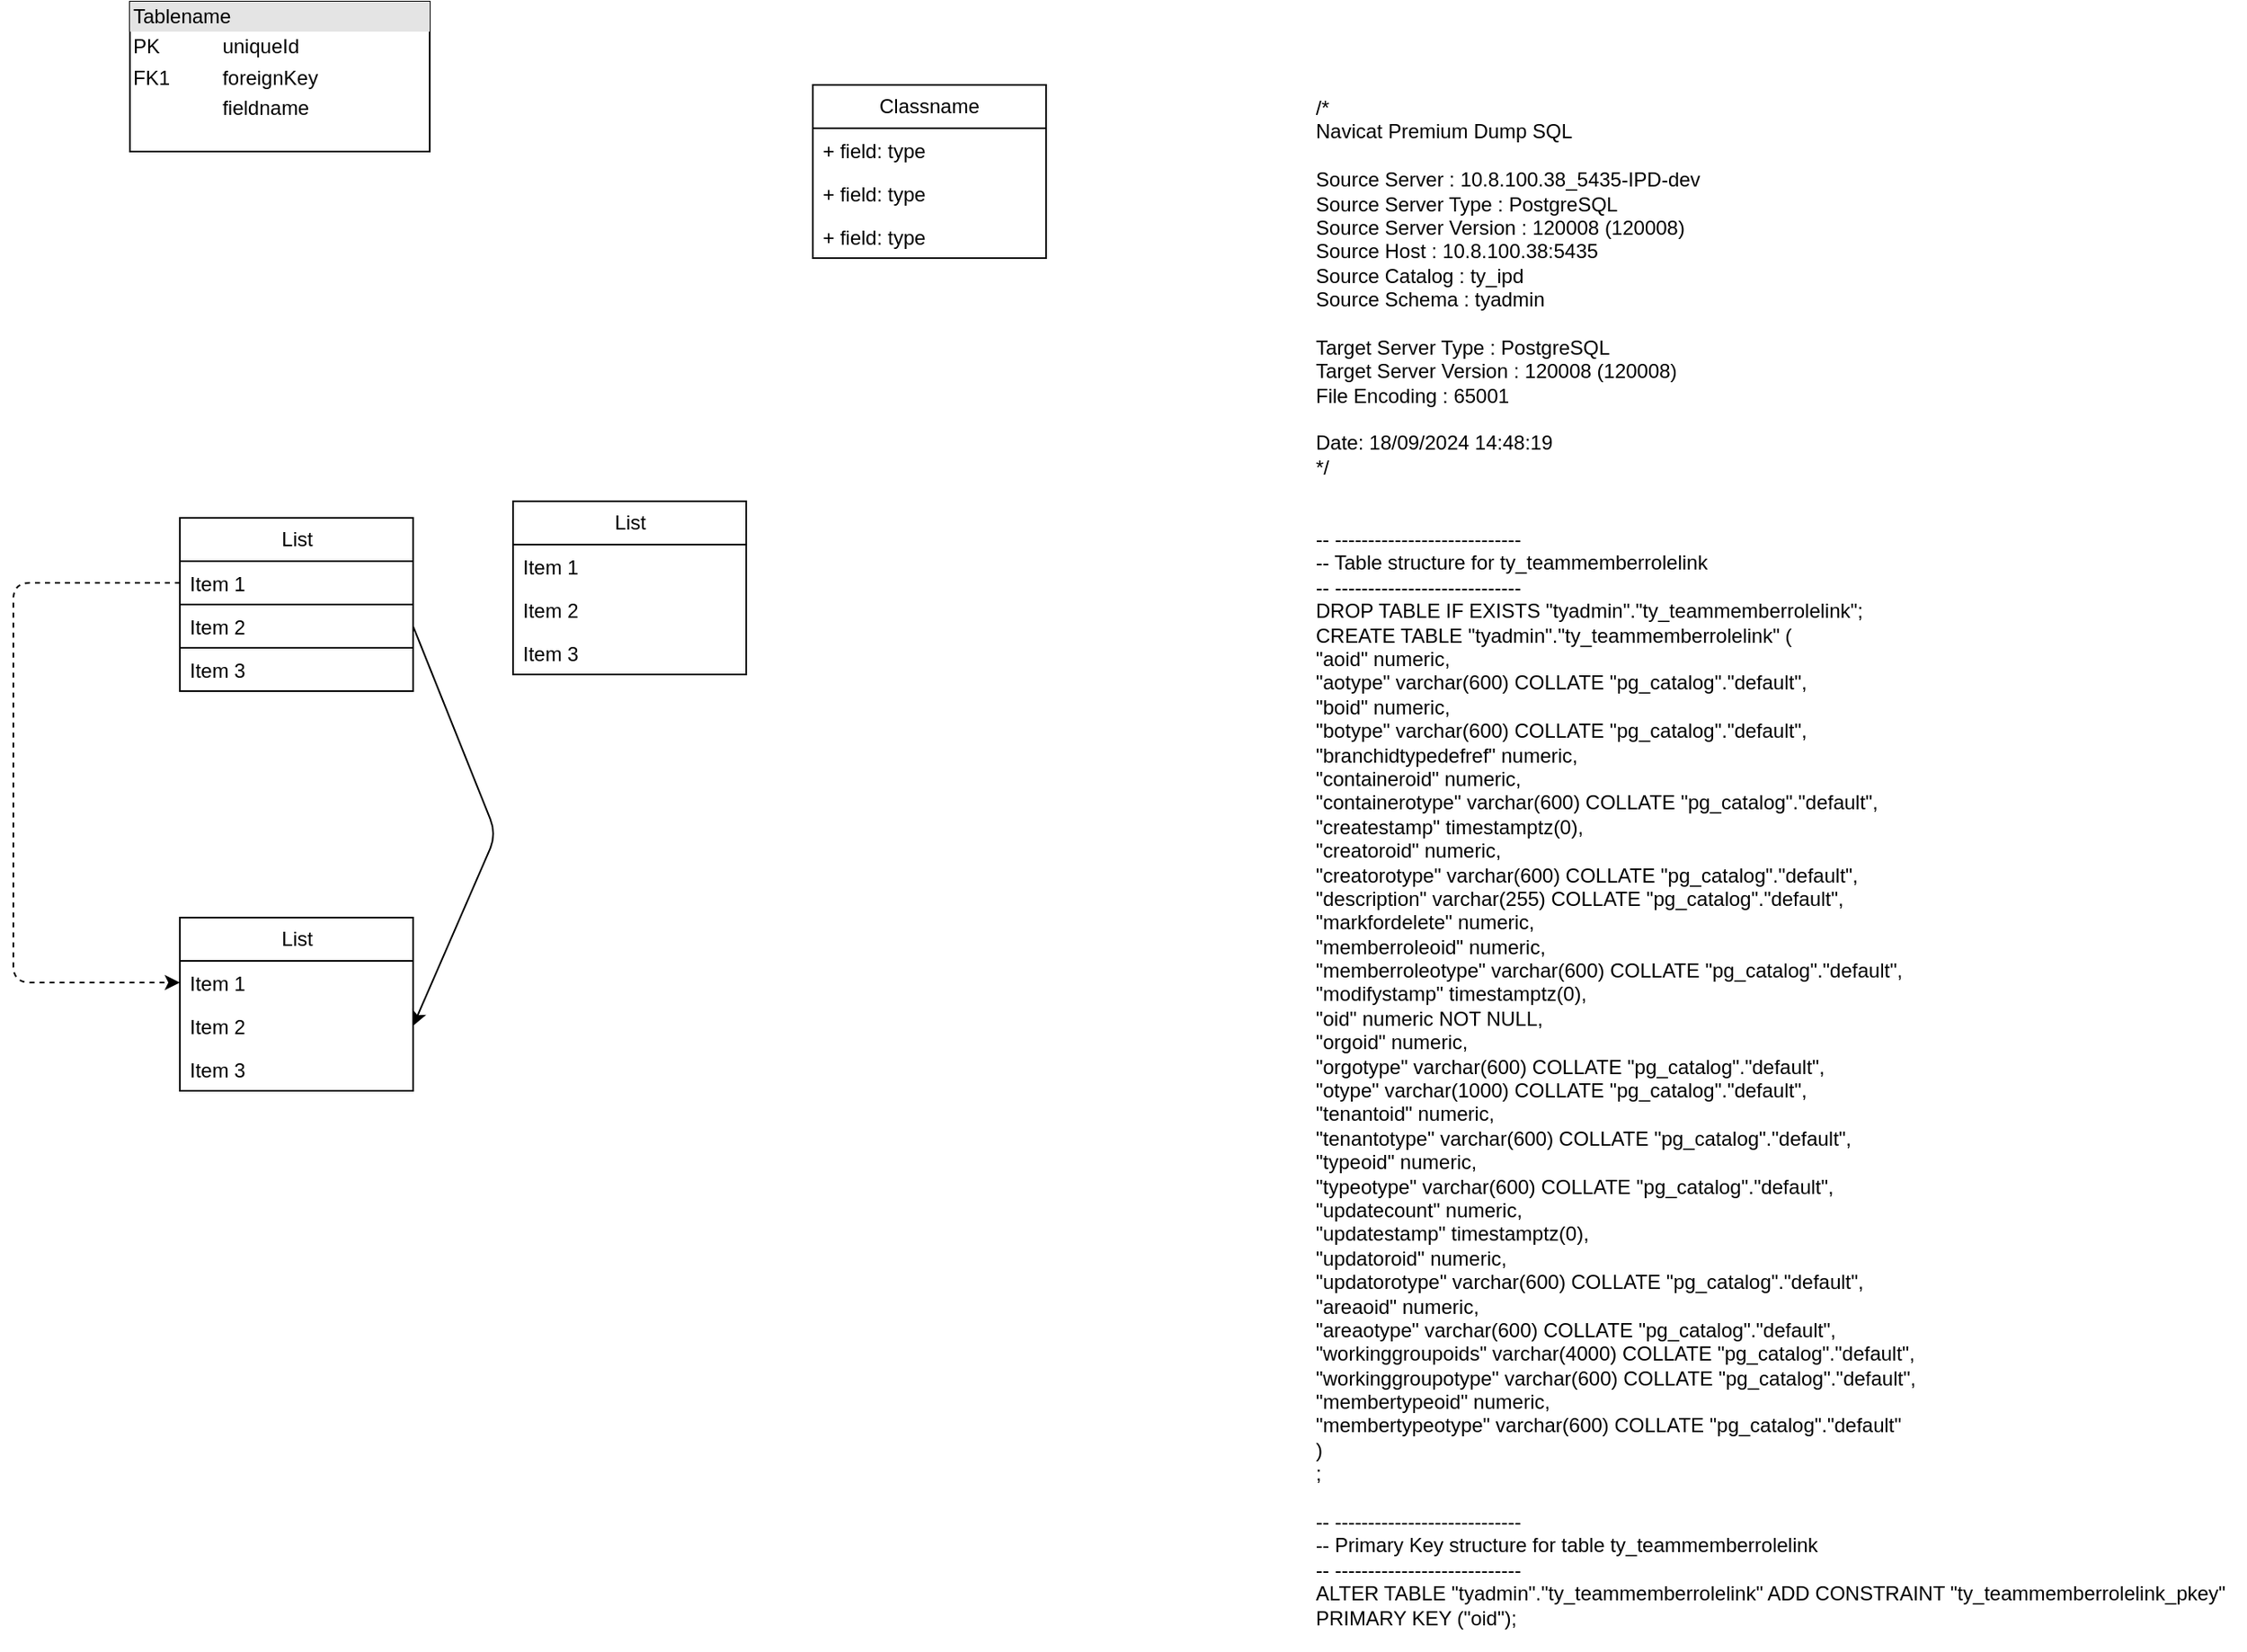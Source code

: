 <mxfile version="24.7.14">
  <diagram id="9oCVuvD1cJJCwlHX_xW_" name="第 1 页">
    <mxGraphModel dx="2066" dy="1149" grid="1" gridSize="10" guides="1" tooltips="1" connect="1" arrows="1" fold="1" page="1" pageScale="1" pageWidth="3300" pageHeight="4681" math="0" shadow="0">
      <root>
        <mxCell id="0" />
        <mxCell id="1" parent="0" />
        <mxCell id="2" value="List" style="swimlane;fontStyle=0;childLayout=stackLayout;horizontal=1;startSize=26;fillColor=none;horizontalStack=0;resizeParent=1;resizeParentMax=0;resizeLast=0;collapsible=1;marginBottom=0;html=1;" parent="1" vertex="1">
          <mxGeometry x="230" y="450" width="140" height="104" as="geometry">
            <mxRectangle x="230" y="450" width="60" height="30" as="alternateBounds" />
          </mxGeometry>
        </mxCell>
        <mxCell id="3" value="Item 1" style="text;align=left;verticalAlign=top;spacingLeft=4;spacingRight=4;overflow=hidden;rotatable=0;points=[[0,0.5],[1,0.5]];portConstraint=eastwest;whiteSpace=wrap;html=1;dashed=1;strokeWidth=1;" parent="2" vertex="1">
          <mxGeometry y="26" width="140" height="26" as="geometry" />
        </mxCell>
        <mxCell id="4" value="Item 2" style="text;strokeColor=default;fillColor=none;align=left;verticalAlign=top;spacingLeft=4;spacingRight=4;overflow=hidden;rotatable=0;points=[[0,0.5],[1,0.5]];portConstraint=eastwest;whiteSpace=wrap;html=1;" parent="2" vertex="1">
          <mxGeometry y="52" width="140" height="26" as="geometry" />
        </mxCell>
        <mxCell id="5" value="Item 3" style="text;strokeColor=none;fillColor=none;align=left;verticalAlign=top;spacingLeft=4;spacingRight=4;overflow=hidden;rotatable=0;points=[[0,0.5],[1,0.5]];portConstraint=eastwest;whiteSpace=wrap;html=1;" parent="2" vertex="1">
          <mxGeometry y="78" width="140" height="26" as="geometry" />
        </mxCell>
        <mxCell id="6" value="List" style="swimlane;fontStyle=0;childLayout=stackLayout;horizontal=1;startSize=26;fillColor=none;horizontalStack=0;resizeParent=1;resizeParentMax=0;resizeLast=0;collapsible=1;marginBottom=0;html=1;" parent="1" vertex="1">
          <mxGeometry x="430" y="440" width="140" height="104" as="geometry" />
        </mxCell>
        <mxCell id="7" value="Item 1" style="text;strokeColor=none;fillColor=none;align=left;verticalAlign=top;spacingLeft=4;spacingRight=4;overflow=hidden;rotatable=0;points=[[0,0.5],[1,0.5]];portConstraint=eastwest;whiteSpace=wrap;html=1;" parent="6" vertex="1">
          <mxGeometry y="26" width="140" height="26" as="geometry" />
        </mxCell>
        <mxCell id="8" value="Item 2" style="text;strokeColor=none;fillColor=none;align=left;verticalAlign=top;spacingLeft=4;spacingRight=4;overflow=hidden;rotatable=0;points=[[0,0.5],[1,0.5]];portConstraint=eastwest;whiteSpace=wrap;html=1;" parent="6" vertex="1">
          <mxGeometry y="52" width="140" height="26" as="geometry" />
        </mxCell>
        <mxCell id="9" value="Item 3" style="text;strokeColor=none;fillColor=none;align=left;verticalAlign=top;spacingLeft=4;spacingRight=4;overflow=hidden;rotatable=0;points=[[0,0.5],[1,0.5]];portConstraint=eastwest;whiteSpace=wrap;html=1;" parent="6" vertex="1">
          <mxGeometry y="78" width="140" height="26" as="geometry" />
        </mxCell>
        <mxCell id="10" value="List" style="swimlane;fontStyle=0;childLayout=stackLayout;horizontal=1;startSize=26;fillColor=none;horizontalStack=0;resizeParent=1;resizeParentMax=0;resizeLast=0;collapsible=1;marginBottom=0;html=1;" parent="1" vertex="1">
          <mxGeometry x="230" y="690" width="140" height="104" as="geometry" />
        </mxCell>
        <mxCell id="11" value="Item 1" style="text;strokeColor=none;fillColor=none;align=left;verticalAlign=top;spacingLeft=4;spacingRight=4;overflow=hidden;rotatable=0;points=[[0,0.5],[1,0.5]];portConstraint=eastwest;whiteSpace=wrap;html=1;" parent="10" vertex="1">
          <mxGeometry y="26" width="140" height="26" as="geometry" />
        </mxCell>
        <mxCell id="12" value="Item 2" style="text;strokeColor=none;fillColor=none;align=left;verticalAlign=top;spacingLeft=4;spacingRight=4;overflow=hidden;rotatable=0;points=[[0,0.5],[1,0.5]];portConstraint=eastwest;whiteSpace=wrap;html=1;" parent="10" vertex="1">
          <mxGeometry y="52" width="140" height="26" as="geometry" />
        </mxCell>
        <mxCell id="13" value="Item 3" style="text;strokeColor=none;fillColor=none;align=left;verticalAlign=top;spacingLeft=4;spacingRight=4;overflow=hidden;rotatable=0;points=[[0,0.5],[1,0.5]];portConstraint=eastwest;whiteSpace=wrap;html=1;" parent="10" vertex="1">
          <mxGeometry y="78" width="140" height="26" as="geometry" />
        </mxCell>
        <mxCell id="14" style="edgeStyle=elbowEdgeStyle;html=1;entryX=0;entryY=0.5;entryDx=0;entryDy=0;exitX=0;exitY=0.5;exitDx=0;exitDy=0;elbow=vertical;dashed=1;" parent="1" source="3" target="11" edge="1">
          <mxGeometry relative="1" as="geometry">
            <Array as="points">
              <mxPoint x="130" y="610" />
              <mxPoint x="160" y="610" />
            </Array>
          </mxGeometry>
        </mxCell>
        <mxCell id="15" style="edgeStyle=none;html=1;entryX=1;entryY=0.5;entryDx=0;entryDy=0;exitX=1;exitY=0.5;exitDx=0;exitDy=0;" parent="1" source="4" target="12" edge="1">
          <mxGeometry relative="1" as="geometry">
            <Array as="points">
              <mxPoint x="420" y="640" />
            </Array>
          </mxGeometry>
        </mxCell>
        <mxCell id="F6Se_RthvlSx6g1dxf2c-15" value="/*&#xa; Navicat Premium Dump SQL&#xa;&#xa; Source Server         : 10.8.100.38_5435-IPD-dev&#xa; Source Server Type    : PostgreSQL&#xa; Source Server Version : 120008 (120008)&#xa; Source Host           : 10.8.100.38:5435&#xa; Source Catalog        : ty_ipd&#xa; Source Schema         : tyadmin&#xa;&#xa; Target Server Type    : PostgreSQL&#xa; Target Server Version : 120008 (120008)&#xa; File Encoding         : 65001&#xa;&#xa; Date: 18/09/2024 14:48:19&#xa;*/&#xa;&#xa;&#xa;-- ----------------------------&#xa;-- Table structure for ty_teammemberrolelink&#xa;-- ----------------------------&#xa;DROP TABLE IF EXISTS &quot;tyadmin&quot;.&quot;ty_teammemberrolelink&quot;;&#xa;CREATE TABLE &quot;tyadmin&quot;.&quot;ty_teammemberrolelink&quot; (&#xa;  &quot;aoid&quot; numeric,&#xa;  &quot;aotype&quot; varchar(600) COLLATE &quot;pg_catalog&quot;.&quot;default&quot;,&#xa;  &quot;boid&quot; numeric,&#xa;  &quot;botype&quot; varchar(600) COLLATE &quot;pg_catalog&quot;.&quot;default&quot;,&#xa;  &quot;branchidtypedefref&quot; numeric,&#xa;  &quot;containeroid&quot; numeric,&#xa;  &quot;containerotype&quot; varchar(600) COLLATE &quot;pg_catalog&quot;.&quot;default&quot;,&#xa;  &quot;createstamp&quot; timestamptz(0),&#xa;  &quot;creatoroid&quot; numeric,&#xa;  &quot;creatorotype&quot; varchar(600) COLLATE &quot;pg_catalog&quot;.&quot;default&quot;,&#xa;  &quot;description&quot; varchar(255) COLLATE &quot;pg_catalog&quot;.&quot;default&quot;,&#xa;  &quot;markfordelete&quot; numeric,&#xa;  &quot;memberroleoid&quot; numeric,&#xa;  &quot;memberroleotype&quot; varchar(600) COLLATE &quot;pg_catalog&quot;.&quot;default&quot;,&#xa;  &quot;modifystamp&quot; timestamptz(0),&#xa;  &quot;oid&quot; numeric NOT NULL,&#xa;  &quot;orgoid&quot; numeric,&#xa;  &quot;orgotype&quot; varchar(600) COLLATE &quot;pg_catalog&quot;.&quot;default&quot;,&#xa;  &quot;otype&quot; varchar(1000) COLLATE &quot;pg_catalog&quot;.&quot;default&quot;,&#xa;  &quot;tenantoid&quot; numeric,&#xa;  &quot;tenantotype&quot; varchar(600) COLLATE &quot;pg_catalog&quot;.&quot;default&quot;,&#xa;  &quot;typeoid&quot; numeric,&#xa;  &quot;typeotype&quot; varchar(600) COLLATE &quot;pg_catalog&quot;.&quot;default&quot;,&#xa;  &quot;updatecount&quot; numeric,&#xa;  &quot;updatestamp&quot; timestamptz(0),&#xa;  &quot;updatoroid&quot; numeric,&#xa;  &quot;updatorotype&quot; varchar(600) COLLATE &quot;pg_catalog&quot;.&quot;default&quot;,&#xa;  &quot;areaoid&quot; numeric,&#xa;  &quot;areaotype&quot; varchar(600) COLLATE &quot;pg_catalog&quot;.&quot;default&quot;,&#xa;  &quot;workinggroupoids&quot; varchar(4000) COLLATE &quot;pg_catalog&quot;.&quot;default&quot;,&#xa;  &quot;workinggroupotype&quot; varchar(600) COLLATE &quot;pg_catalog&quot;.&quot;default&quot;,&#xa;  &quot;membertypeoid&quot; numeric,&#xa;  &quot;membertypeotype&quot; varchar(600) COLLATE &quot;pg_catalog&quot;.&quot;default&quot;&#xa;)&#xa;;&#xa;&#xa;-- ----------------------------&#xa;-- Primary Key structure for table ty_teammemberrolelink&#xa;-- ----------------------------&#xa;ALTER TABLE &quot;tyadmin&quot;.&quot;ty_teammemberrolelink&quot; ADD CONSTRAINT &quot;ty_teammemberrolelink_pkey&quot; PRIMARY KEY (&quot;oid&quot;);" style="text;whiteSpace=wrap;html=1;" vertex="1" parent="1">
          <mxGeometry x="910" y="190" width="560" height="940" as="geometry" />
        </mxCell>
        <mxCell id="F6Se_RthvlSx6g1dxf2c-16" value="&lt;div style=&quot;box-sizing:border-box;width:100%;background:#e4e4e4;padding:2px;&quot;&gt;Tablename&lt;/div&gt;&lt;table style=&quot;width:100%;font-size:1em;&quot; cellpadding=&quot;2&quot; cellspacing=&quot;0&quot;&gt;&lt;tr&gt;&lt;td&gt;PK&lt;/td&gt;&lt;td&gt;uniqueId&lt;/td&gt;&lt;/tr&gt;&lt;tr&gt;&lt;td&gt;FK1&lt;/td&gt;&lt;td&gt;foreignKey&lt;/td&gt;&lt;/tr&gt;&lt;tr&gt;&lt;td&gt;&lt;/td&gt;&lt;td&gt;fieldname&lt;/td&gt;&lt;/tr&gt;&lt;/table&gt;" style="verticalAlign=top;align=left;overflow=fill;html=1;whiteSpace=wrap;" vertex="1" parent="1">
          <mxGeometry x="200" y="140" width="180" height="90" as="geometry" />
        </mxCell>
        <mxCell id="F6Se_RthvlSx6g1dxf2c-17" value="Classname" style="swimlane;fontStyle=0;childLayout=stackLayout;horizontal=1;startSize=26;fillColor=none;horizontalStack=0;resizeParent=1;resizeParentMax=0;resizeLast=0;collapsible=1;marginBottom=0;whiteSpace=wrap;html=1;" vertex="1" parent="1">
          <mxGeometry x="610" y="190" width="140" height="104" as="geometry" />
        </mxCell>
        <mxCell id="F6Se_RthvlSx6g1dxf2c-18" value="+ field: type" style="text;strokeColor=none;fillColor=none;align=left;verticalAlign=top;spacingLeft=4;spacingRight=4;overflow=hidden;rotatable=0;points=[[0,0.5],[1,0.5]];portConstraint=eastwest;whiteSpace=wrap;html=1;" vertex="1" parent="F6Se_RthvlSx6g1dxf2c-17">
          <mxGeometry y="26" width="140" height="26" as="geometry" />
        </mxCell>
        <mxCell id="F6Se_RthvlSx6g1dxf2c-19" value="+ field: type" style="text;strokeColor=none;fillColor=none;align=left;verticalAlign=top;spacingLeft=4;spacingRight=4;overflow=hidden;rotatable=0;points=[[0,0.5],[1,0.5]];portConstraint=eastwest;whiteSpace=wrap;html=1;" vertex="1" parent="F6Se_RthvlSx6g1dxf2c-17">
          <mxGeometry y="52" width="140" height="26" as="geometry" />
        </mxCell>
        <mxCell id="F6Se_RthvlSx6g1dxf2c-20" value="+ field: type" style="text;strokeColor=none;fillColor=none;align=left;verticalAlign=top;spacingLeft=4;spacingRight=4;overflow=hidden;rotatable=0;points=[[0,0.5],[1,0.5]];portConstraint=eastwest;whiteSpace=wrap;html=1;" vertex="1" parent="F6Se_RthvlSx6g1dxf2c-17">
          <mxGeometry y="78" width="140" height="26" as="geometry" />
        </mxCell>
      </root>
    </mxGraphModel>
  </diagram>
</mxfile>
